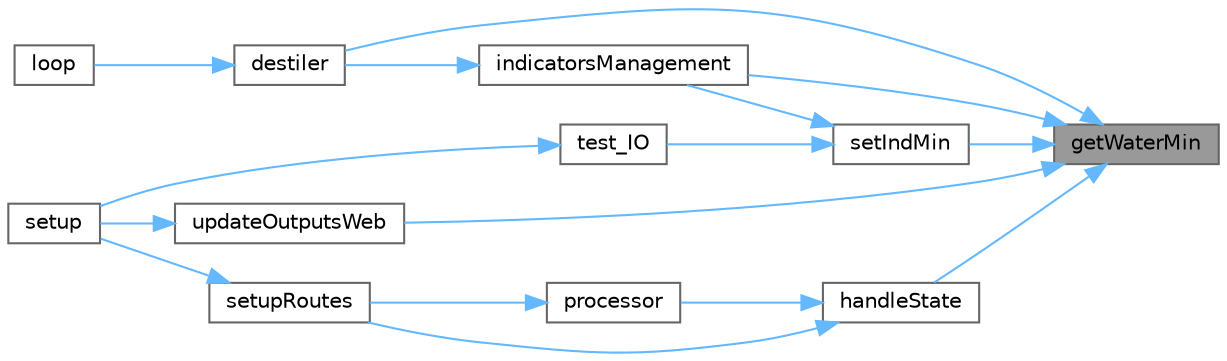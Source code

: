 digraph "getWaterMin"
{
 // LATEX_PDF_SIZE
  bgcolor="transparent";
  edge [fontname=Helvetica,fontsize=10,labelfontname=Helvetica,labelfontsize=10];
  node [fontname=Helvetica,fontsize=10,shape=box,height=0.2,width=0.4];
  rankdir="RL";
  Node1 [id="Node000001",label="getWaterMin",height=0.2,width=0.4,color="gray40", fillcolor="grey60", style="filled", fontcolor="black",tooltip="Get the Water Min object."];
  Node1 -> Node2 [id="edge1_Node000001_Node000002",dir="back",color="steelblue1",style="solid",tooltip=" "];
  Node2 [id="Node000002",label="destiler",height=0.2,width=0.4,color="grey40", fillcolor="white", style="filled",URL="$_a_p___destiler_8cpp.html#a59b4c2612675374aa0a9445d2f49d009",tooltip="APP Header."];
  Node2 -> Node3 [id="edge2_Node000002_Node000003",dir="back",color="steelblue1",style="solid",tooltip=" "];
  Node3 [id="Node000003",label="loop",height=0.2,width=0.4,color="grey40", fillcolor="white", style="filled",URL="$_a_p__main_8cpp.html#a0b33edabd7f1c4e4a0bf32c67269be2f",tooltip="Loop function to run the machine operation."];
  Node1 -> Node4 [id="edge3_Node000001_Node000004",dir="back",color="steelblue1",style="solid",tooltip=" "];
  Node4 [id="Node000004",label="handleState",height=0.2,width=0.4,color="grey40", fillcolor="white", style="filled",URL="$_m_d___web___handlers_8cpp.html#a5f2461b87633880956acaad69733ec8d",tooltip="Handlers for Auto, Pump, WaterOut, Resistor, WaterIn and WaterMax With Response."];
  Node4 -> Node5 [id="edge4_Node000004_Node000005",dir="back",color="steelblue1",style="solid",tooltip=" "];
  Node5 [id="Node000005",label="processor",height=0.2,width=0.4,color="grey40", fillcolor="white", style="filled",URL="$_m_d___web___handlers_8cpp.html#a0c021f9721c3b479757f8e1b40624b6c",tooltip="Function to handle the HTTP requests for the variables."];
  Node5 -> Node6 [id="edge5_Node000005_Node000006",dir="back",color="steelblue1",style="solid",tooltip=" "];
  Node6 [id="Node000006",label="setupRoutes",height=0.2,width=0.4,color="grey40", fillcolor="white", style="filled",URL="$_a_p___web_8cpp.html#a553ce9cca044d40931e5cbe9deb407e4",tooltip="Setup Calls."];
  Node6 -> Node7 [id="edge6_Node000006_Node000007",dir="back",color="steelblue1",style="solid",tooltip=" "];
  Node7 [id="Node000007",label="setup",height=0.2,width=0.4,color="grey40", fillcolor="white", style="filled",URL="$_a_p__main_8cpp.html#a4fc01d736fe50cf5b977f755b675f11d",tooltip="Create a webserver object that listens for HTTP request on port 80."];
  Node4 -> Node6 [id="edge7_Node000004_Node000006",dir="back",color="steelblue1",style="solid",tooltip=" "];
  Node1 -> Node8 [id="edge8_Node000001_Node000008",dir="back",color="steelblue1",style="solid",tooltip=" "];
  Node8 [id="Node000008",label="indicatorsManagement",height=0.2,width=0.4,color="grey40", fillcolor="white", style="filled",URL="$_m_d___i_o_8cpp.html#a747c973d9633421336e8d59a78faf49f",tooltip=" "];
  Node8 -> Node2 [id="edge9_Node000008_Node000002",dir="back",color="steelblue1",style="solid",tooltip=" "];
  Node1 -> Node9 [id="edge10_Node000001_Node000009",dir="back",color="steelblue1",style="solid",tooltip=" "];
  Node9 [id="Node000009",label="setIndMin",height=0.2,width=0.4,color="grey40", fillcolor="white", style="filled",URL="$_o_s___g_p_i_o_8cpp.html#afd12f5c7d9986ada0226426896ee09c7",tooltip="Liga/desliga o indicador luminoso nivel agua maximo."];
  Node9 -> Node8 [id="edge11_Node000009_Node000008",dir="back",color="steelblue1",style="solid",tooltip=" "];
  Node9 -> Node10 [id="edge12_Node000009_Node000010",dir="back",color="steelblue1",style="solid",tooltip=" "];
  Node10 [id="Node000010",label="test_IO",height=0.2,width=0.4,color="grey40", fillcolor="white", style="filled",URL="$_m_d___test___i_os_8cpp.html#a9e210ff652f1bccff9bb78912bd121c1",tooltip="Print number with new line."];
  Node10 -> Node7 [id="edge13_Node000010_Node000007",dir="back",color="steelblue1",style="solid",tooltip=" "];
  Node1 -> Node11 [id="edge14_Node000001_Node000011",dir="back",color="steelblue1",style="solid",tooltip=" "];
  Node11 [id="Node000011",label="updateOutputsWeb",height=0.2,width=0.4,color="grey40", fillcolor="white", style="filled",URL="$_m_d___web___i_o___mngmnt_8cpp.html#a76f121aef723f8209031f700a1cf5a61",tooltip="Output variables image."];
  Node11 -> Node7 [id="edge15_Node000011_Node000007",dir="back",color="steelblue1",style="solid",tooltip=" "];
}

